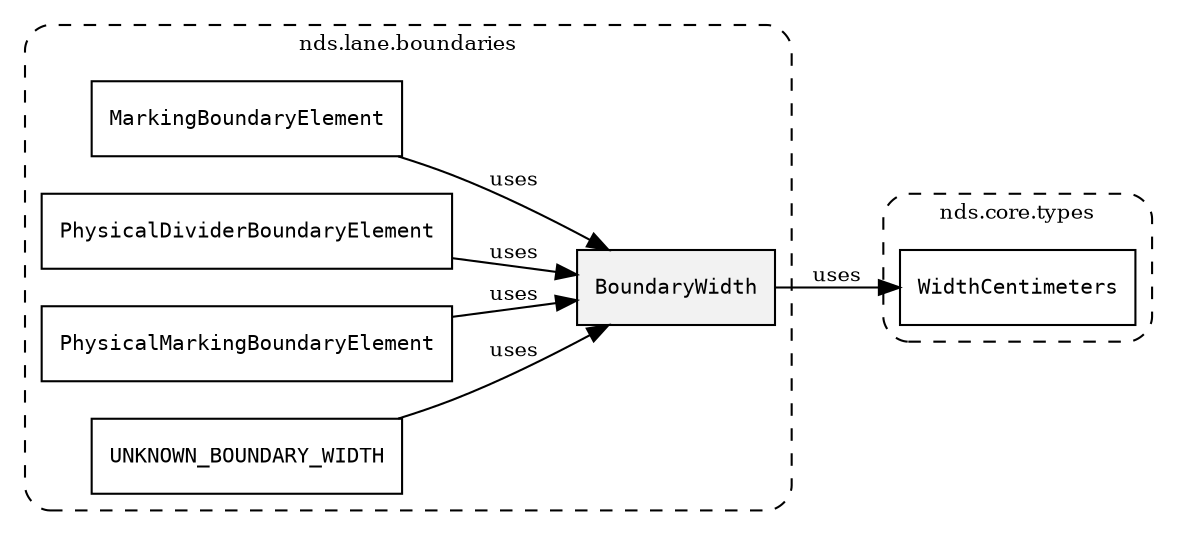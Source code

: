 /**
 * This dot file creates symbol collaboration diagram for BoundaryWidth.
 */
digraph ZSERIO
{
    node [shape=box, fontsize=10];
    rankdir="LR";
    fontsize=10;
    tooltip="BoundaryWidth collaboration diagram";

    subgraph "cluster_nds.lane.boundaries"
    {
        style="dashed, rounded";
        label="nds.lane.boundaries";
        tooltip="Package nds.lane.boundaries";
        href="../../../content/packages/nds.lane.boundaries.html#Package-nds-lane-boundaries";
        target="_parent";

        "BoundaryWidth" [style="filled", fillcolor="#0000000D", target="_parent", label=<<font face="monospace"><table align="center" border="0" cellspacing="0" cellpadding="0"><tr><td href="../../../content/packages/nds.lane.boundaries.html#Subtype-BoundaryWidth" title="Subtype defined in nds.lane.boundaries">BoundaryWidth</td></tr></table></font>>];
        "MarkingBoundaryElement" [target="_parent", label=<<font face="monospace"><table align="center" border="0" cellspacing="0" cellpadding="0"><tr><td href="../../../content/packages/nds.lane.boundaries.html#Structure-MarkingBoundaryElement" title="Structure defined in nds.lane.boundaries">MarkingBoundaryElement</td></tr></table></font>>];
        "PhysicalDividerBoundaryElement" [target="_parent", label=<<font face="monospace"><table align="center" border="0" cellspacing="0" cellpadding="0"><tr><td href="../../../content/packages/nds.lane.boundaries.html#Structure-PhysicalDividerBoundaryElement" title="Structure defined in nds.lane.boundaries">PhysicalDividerBoundaryElement</td></tr></table></font>>];
        "PhysicalMarkingBoundaryElement" [target="_parent", label=<<font face="monospace"><table align="center" border="0" cellspacing="0" cellpadding="0"><tr><td href="../../../content/packages/nds.lane.boundaries.html#Structure-PhysicalMarkingBoundaryElement" title="Structure defined in nds.lane.boundaries">PhysicalMarkingBoundaryElement</td></tr></table></font>>];
        "UNKNOWN_BOUNDARY_WIDTH" [target="_parent", label=<<font face="monospace"><table align="center" border="0" cellspacing="0" cellpadding="0"><tr><td href="../../../content/packages/nds.lane.boundaries.html#Constant-UNKNOWN_BOUNDARY_WIDTH" title="Constant defined in nds.lane.boundaries">UNKNOWN_BOUNDARY_WIDTH</td></tr></table></font>>];
    }

    subgraph "cluster_nds.core.types"
    {
        style="dashed, rounded";
        label="nds.core.types";
        tooltip="Package nds.core.types";
        href="../../../content/packages/nds.core.types.html#Package-nds-core-types";
        target="_parent";

        "WidthCentimeters" [target="_parent", label=<<font face="monospace"><table align="center" border="0" cellspacing="0" cellpadding="0"><tr><td href="../../../content/packages/nds.core.types.html#Subtype-WidthCentimeters" title="Subtype defined in nds.core.types">WidthCentimeters</td></tr></table></font>>];
    }

    "BoundaryWidth" -> "WidthCentimeters" [label="uses", fontsize=10];
    "MarkingBoundaryElement" -> "BoundaryWidth" [label="uses", fontsize=10];
    "PhysicalDividerBoundaryElement" -> "BoundaryWidth" [label="uses", fontsize=10];
    "PhysicalMarkingBoundaryElement" -> "BoundaryWidth" [label="uses", fontsize=10];
    "UNKNOWN_BOUNDARY_WIDTH" -> "BoundaryWidth" [label="uses", fontsize=10];
}
